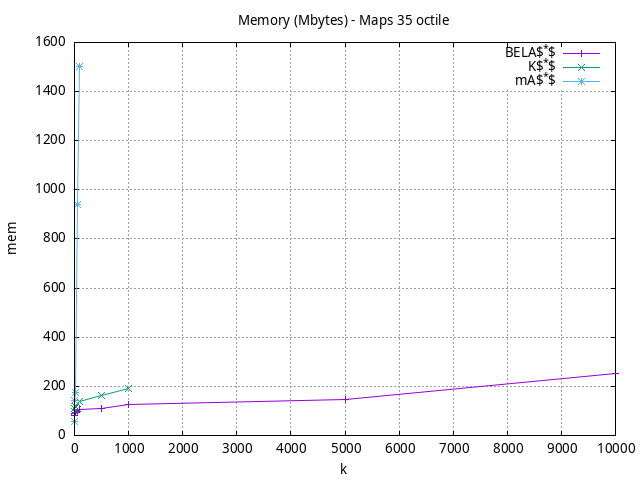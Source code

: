 #!/usr/bin/gnuplot
# -*- coding: utf-8 -*-
#
# results/maps/octile/35/random512-35.heuristic.octile.mem.gnuplot
#
# Started on 04/02/2024 21:35:45
# Author: Carlos Linares López
set grid
set xlabel "k"
set ylabel "mem"

set title "Memory (Mbytes) - Maps 35 octile"

set terminal png enhanced font "Ariel,10"
set output 'random512-35.heuristic.octile.mem.png'

plot "-" title "BELA$^*$"      with linesp, "-" title "K$^*$"      with linesp, "-" title "mA$^*$"      with linesp

	1 80.17
	5 88.0
	10 92.72
	50 97.0
	100 104.7
	500 111.7
	1000 128.11
	5000 147.1
	10000 254.02
end
	1 98.07
	5 110.26
	10 117.26
	50 128.52
	100 137.52
	500 162.35
	1000 189.96
end
	1 55.29
	5 143.83
	10 176.87
	50 939.99
	100 1503.66
end
